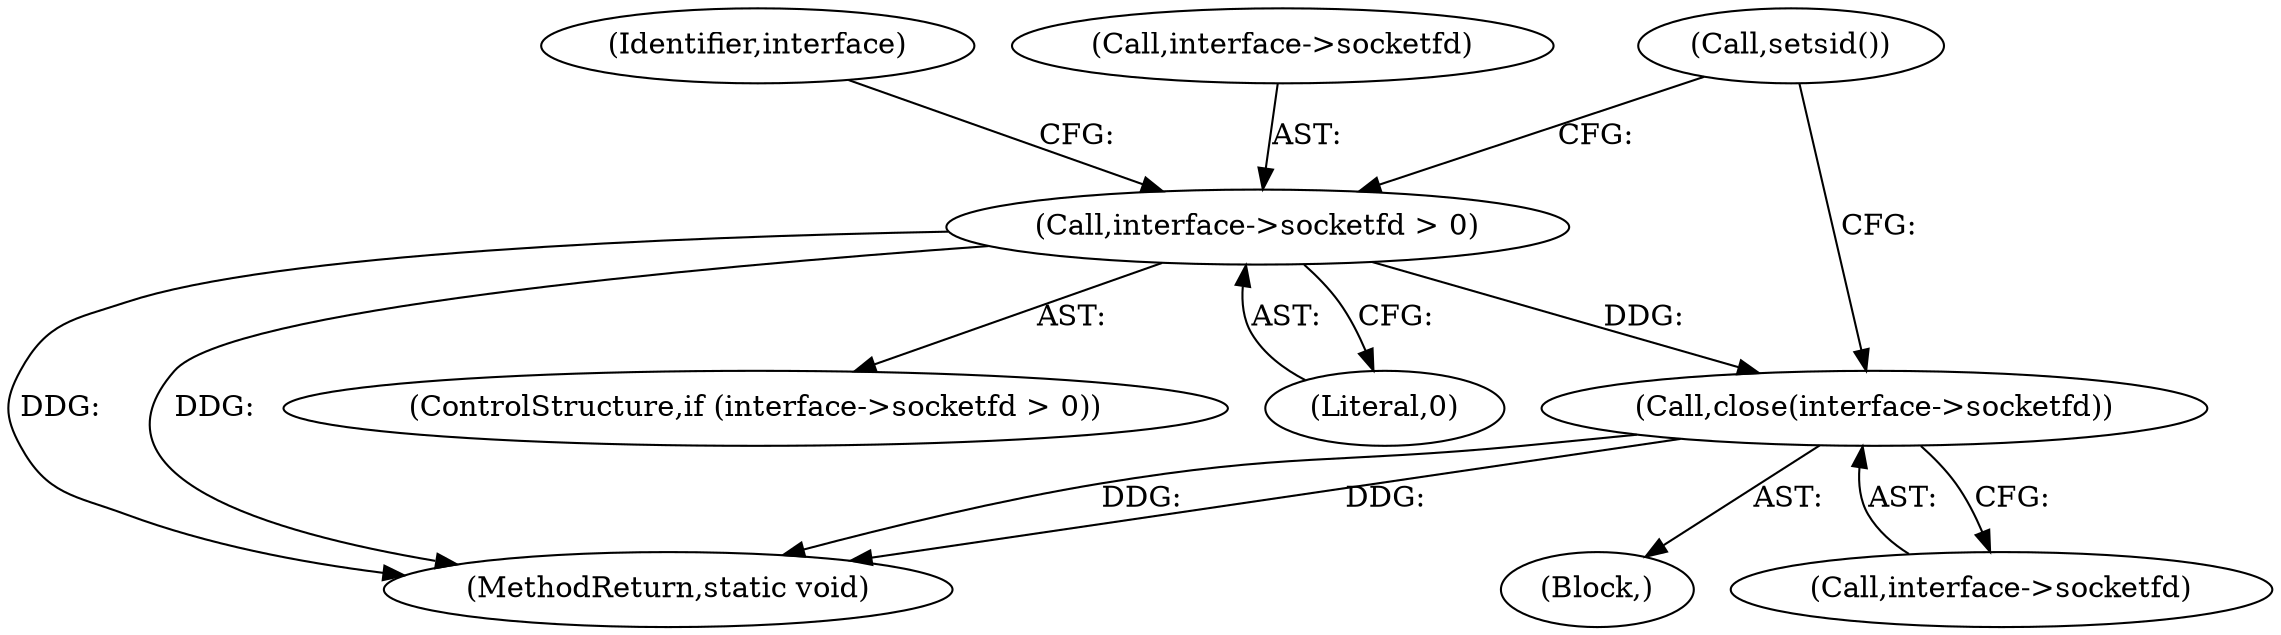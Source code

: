 digraph "0_MAC-Telnet_b69d11727d4f0f8cf719c79e3fb700f55ca03e9a_2@API" {
"1000534" [label="(Call,close(interface->socketfd))"];
"1000528" [label="(Call,interface->socketfd > 0)"];
"1000705" [label="(MethodReturn,static void)"];
"1000527" [label="(ControlStructure,if (interface->socketfd > 0))"];
"1000536" [label="(Identifier,interface)"];
"1000532" [label="(Literal,0)"];
"1000528" [label="(Call,interface->socketfd > 0)"];
"1000533" [label="(Block,)"];
"1000535" [label="(Call,interface->socketfd)"];
"1000538" [label="(Call,setsid())"];
"1000529" [label="(Call,interface->socketfd)"];
"1000534" [label="(Call,close(interface->socketfd))"];
"1000534" -> "1000533"  [label="AST: "];
"1000534" -> "1000535"  [label="CFG: "];
"1000535" -> "1000534"  [label="AST: "];
"1000538" -> "1000534"  [label="CFG: "];
"1000534" -> "1000705"  [label="DDG: "];
"1000534" -> "1000705"  [label="DDG: "];
"1000528" -> "1000534"  [label="DDG: "];
"1000528" -> "1000527"  [label="AST: "];
"1000528" -> "1000532"  [label="CFG: "];
"1000529" -> "1000528"  [label="AST: "];
"1000532" -> "1000528"  [label="AST: "];
"1000536" -> "1000528"  [label="CFG: "];
"1000538" -> "1000528"  [label="CFG: "];
"1000528" -> "1000705"  [label="DDG: "];
"1000528" -> "1000705"  [label="DDG: "];
}
